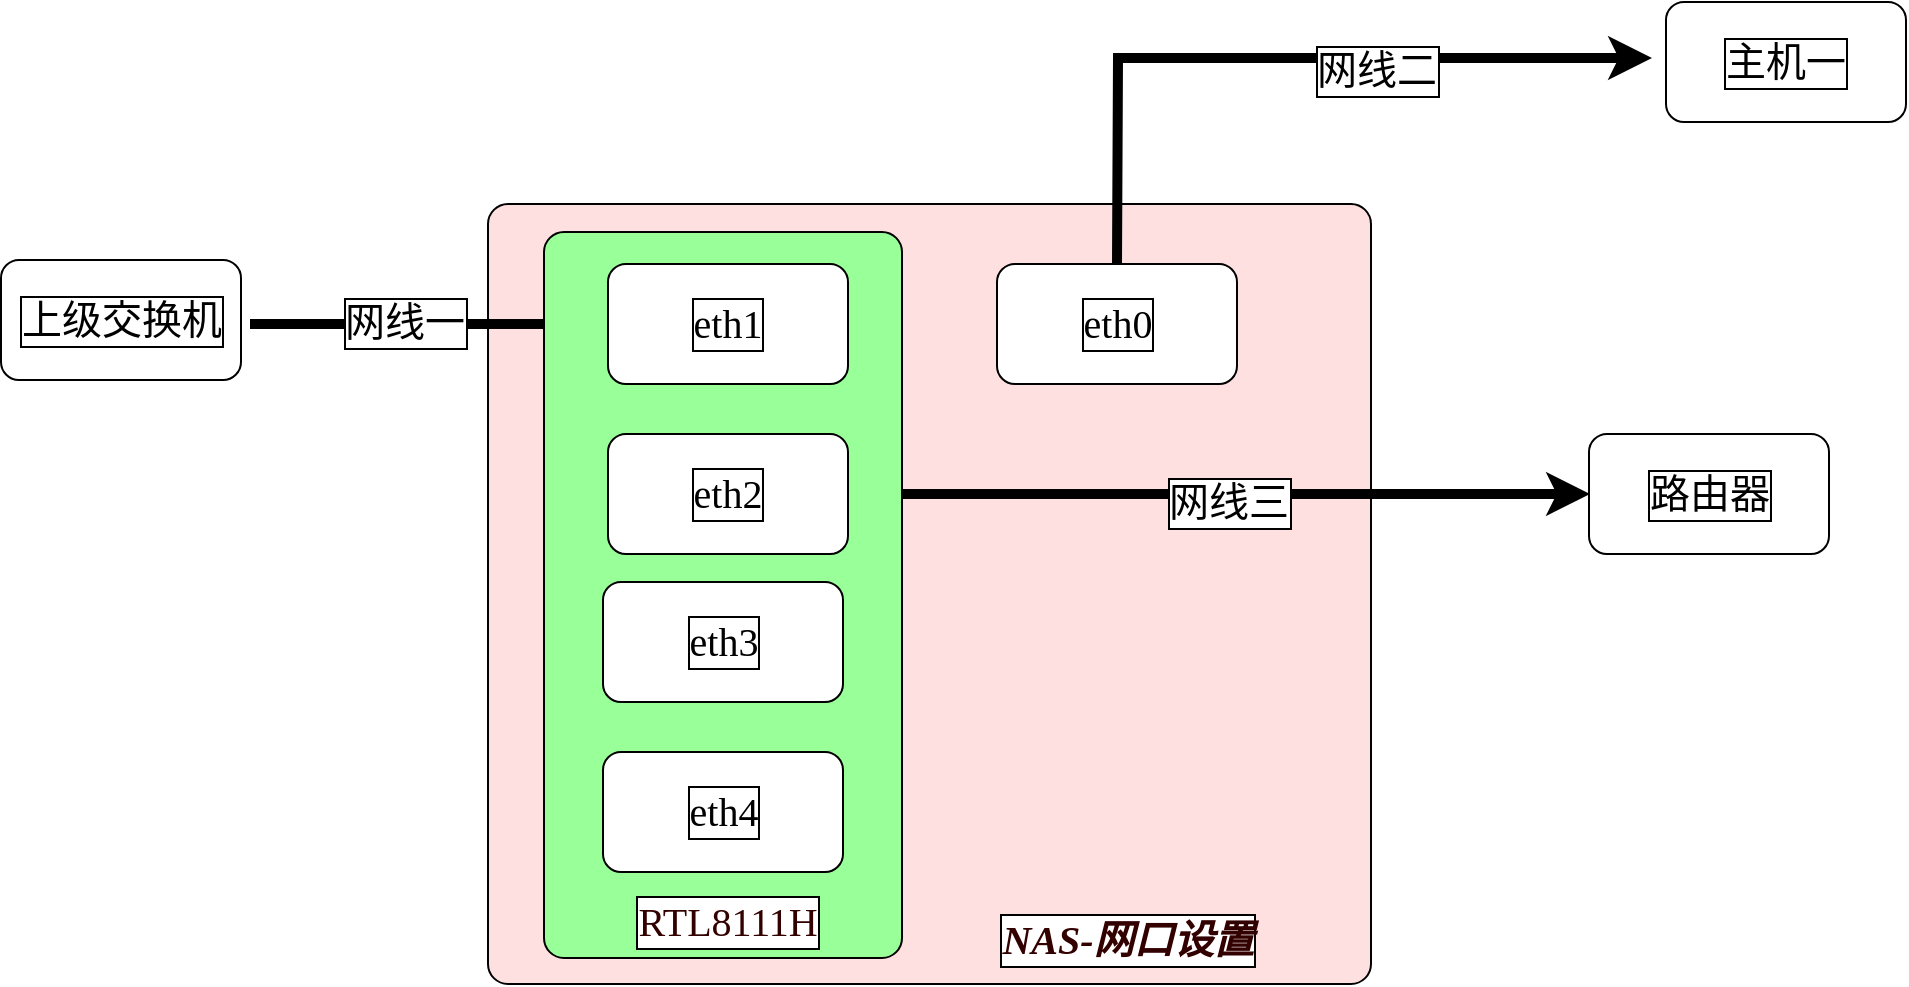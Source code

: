 <mxfile version="22.1.4" type="github">
  <diagram name="第 1 页" id="ytVl9bIwSj31jDskWyxF">
    <mxGraphModel dx="-21" dy="437" grid="0" gridSize="10" guides="1" tooltips="1" connect="1" arrows="1" fold="1" page="1" pageScale="1" pageWidth="827" pageHeight="1169" math="1" shadow="0">
      <root>
        <mxCell id="0" />
        <mxCell id="1" parent="0" />
        <mxCell id="ImSf26qow_SPLo1Z2qvM-1" value="" style="html=1;outlineConnect=0;whiteSpace=wrap;fillColor=#FFE0E0;shape=mxgraph.archimate3.application;archiType=rounded;labelBackgroundColor=default;labelBorderColor=default;" vertex="1" parent="1">
          <mxGeometry x="1791" y="157" width="441.5" height="390" as="geometry" />
        </mxCell>
        <mxCell id="ImSf26qow_SPLo1Z2qvM-6" value="&lt;font face=&quot;Times New Roman&quot;&gt;eth0&lt;/font&gt;" style="rounded=1;whiteSpace=wrap;html=1;hachureGap=4;fontFamily=Architects Daughter;fontSource=https%3A%2F%2Ffonts.googleapis.com%2Fcss%3Ffamily%3DArchitects%2BDaughter;fontSize=20;labelBackgroundColor=default;labelBorderColor=default;" vertex="1" parent="1">
          <mxGeometry x="2045.5" y="187" width="120" height="60" as="geometry" />
        </mxCell>
        <mxCell id="ImSf26qow_SPLo1Z2qvM-7" value="" style="endArrow=classic;html=1;rounded=0;hachureGap=4;fontFamily=Architects Daughter;fontSource=https%3A%2F%2Ffonts.googleapis.com%2Fcss%3Ffamily%3DArchitects%2BDaughter;fontSize=16;exitX=0.5;exitY=0;exitDx=0;exitDy=0;labelBackgroundColor=default;labelBorderColor=default;strokeWidth=5;" edge="1" parent="1" source="ImSf26qow_SPLo1Z2qvM-6">
          <mxGeometry width="50" height="50" relative="1" as="geometry">
            <mxPoint x="2136" y="137" as="sourcePoint" />
            <mxPoint x="2373" y="84" as="targetPoint" />
            <Array as="points">
              <mxPoint x="2106" y="84" />
            </Array>
          </mxGeometry>
        </mxCell>
        <mxCell id="ImSf26qow_SPLo1Z2qvM-8" value="网线二" style="edgeLabel;html=1;align=center;verticalAlign=middle;resizable=0;points=[];fontSize=20;fontFamily=Architects Daughter;labelBackgroundColor=default;labelBorderColor=default;" vertex="1" connectable="0" parent="ImSf26qow_SPLo1Z2qvM-7">
          <mxGeometry x="0.255" y="-6" relative="1" as="geometry">
            <mxPoint as="offset" />
          </mxGeometry>
        </mxCell>
        <mxCell id="ImSf26qow_SPLo1Z2qvM-9" value="" style="endArrow=classic;html=1;rounded=0;hachureGap=4;fontFamily=Architects Daughter;fontSource=https%3A%2F%2Ffonts.googleapis.com%2Fcss%3Ffamily%3DArchitects%2BDaughter;fontSize=16;exitX=1;exitY=0.5;exitDx=0;exitDy=0;labelBackgroundColor=default;labelBorderColor=default;strokeWidth=5;" edge="1" parent="1" source="ImSf26qow_SPLo1Z2qvM-3">
          <mxGeometry width="50" height="50" relative="1" as="geometry">
            <mxPoint x="2288" y="372" as="sourcePoint" />
            <mxPoint x="2342" y="302" as="targetPoint" />
            <Array as="points" />
          </mxGeometry>
        </mxCell>
        <mxCell id="ImSf26qow_SPLo1Z2qvM-10" value="网线三" style="edgeLabel;html=1;align=center;verticalAlign=middle;resizable=0;points=[];fontSize=20;fontFamily=Architects Daughter;labelBackgroundColor=default;labelBorderColor=default;" vertex="1" connectable="0" parent="ImSf26qow_SPLo1Z2qvM-9">
          <mxGeometry x="0.021" y="-4" relative="1" as="geometry">
            <mxPoint as="offset" />
          </mxGeometry>
        </mxCell>
        <mxCell id="ImSf26qow_SPLo1Z2qvM-11" value="" style="endArrow=classic;html=1;rounded=0;hachureGap=4;fontFamily=Architects Daughter;fontSource=https%3A%2F%2Ffonts.googleapis.com%2Fcss%3Ffamily%3DArchitects%2BDaughter;fontSize=16;entryX=0;entryY=0.5;entryDx=0;entryDy=0;labelBackgroundColor=default;labelBorderColor=default;strokeWidth=5;" edge="1" parent="1" target="ImSf26qow_SPLo1Z2qvM-2">
          <mxGeometry width="50" height="50" relative="1" as="geometry">
            <mxPoint x="1672" y="217" as="sourcePoint" />
            <mxPoint x="1735" y="202" as="targetPoint" />
            <Array as="points" />
          </mxGeometry>
        </mxCell>
        <mxCell id="ImSf26qow_SPLo1Z2qvM-12" value="网线一" style="edgeLabel;html=1;align=center;verticalAlign=middle;resizable=0;points=[];fontSize=20;fontFamily=Architects Daughter;labelBackgroundColor=default;labelBorderColor=default;" vertex="1" connectable="0" parent="ImSf26qow_SPLo1Z2qvM-11">
          <mxGeometry x="-0.142" y="1" relative="1" as="geometry">
            <mxPoint as="offset" />
          </mxGeometry>
        </mxCell>
        <mxCell id="ImSf26qow_SPLo1Z2qvM-13" value="&lt;b&gt;&lt;i&gt;&lt;font face=&quot;Times New Roman&quot; color=&quot;#330000&quot;&gt;NAS-网口设置&lt;/font&gt;&lt;/i&gt;&lt;/b&gt;" style="text;html=1;strokeColor=none;fillColor=none;align=center;verticalAlign=middle;whiteSpace=wrap;rounded=0;fontSize=20;fontFamily=Architects Daughter;labelBackgroundColor=default;labelBorderColor=default;" vertex="1" parent="1">
          <mxGeometry x="2039" y="510" width="144" height="30" as="geometry" />
        </mxCell>
        <mxCell id="ImSf26qow_SPLo1Z2qvM-14" value="上级交换机" style="rounded=1;whiteSpace=wrap;html=1;hachureGap=4;fontFamily=Architects Daughter;fontSource=https%3A%2F%2Ffonts.googleapis.com%2Fcss%3Ffamily%3DArchitects%2BDaughter;fontSize=20;labelBackgroundColor=default;labelBorderColor=default;" vertex="1" parent="1">
          <mxGeometry x="1547.5" y="185" width="120" height="60" as="geometry" />
        </mxCell>
        <mxCell id="ImSf26qow_SPLo1Z2qvM-15" value="主机一" style="rounded=1;whiteSpace=wrap;html=1;hachureGap=4;fontFamily=Architects Daughter;fontSource=https%3A%2F%2Ffonts.googleapis.com%2Fcss%3Ffamily%3DArchitects%2BDaughter;fontSize=20;labelBackgroundColor=default;labelBorderColor=default;" vertex="1" parent="1">
          <mxGeometry x="2380" y="56" width="120" height="60" as="geometry" />
        </mxCell>
        <mxCell id="ImSf26qow_SPLo1Z2qvM-16" value="路由器" style="rounded=1;whiteSpace=wrap;html=1;hachureGap=4;fontFamily=Architects Daughter;fontSource=https%3A%2F%2Ffonts.googleapis.com%2Fcss%3Ffamily%3DArchitects%2BDaughter;fontSize=20;labelBackgroundColor=default;labelBorderColor=default;" vertex="1" parent="1">
          <mxGeometry x="2341.5" y="272" width="120" height="60" as="geometry" />
        </mxCell>
        <mxCell id="ImSf26qow_SPLo1Z2qvM-17" value="" style="html=1;outlineConnect=0;whiteSpace=wrap;fillColor=#99FF99;shape=mxgraph.archimate3.application;archiType=rounded;labelBackgroundColor=default;labelBorderColor=default;" vertex="1" parent="1">
          <mxGeometry x="1819" y="171" width="179" height="363" as="geometry" />
        </mxCell>
        <mxCell id="ImSf26qow_SPLo1Z2qvM-2" value="&lt;font face=&quot;Times New Roman&quot;&gt;eth1&lt;/font&gt;" style="rounded=1;whiteSpace=wrap;html=1;hachureGap=4;fontFamily=Architects Daughter;fontSource=https%3A%2F%2Ffonts.googleapis.com%2Fcss%3Ffamily%3DArchitects%2BDaughter;fontSize=20;labelBackgroundColor=default;labelBorderColor=default;" vertex="1" parent="1">
          <mxGeometry x="1851" y="187" width="120" height="60" as="geometry" />
        </mxCell>
        <mxCell id="ImSf26qow_SPLo1Z2qvM-3" value="&lt;font face=&quot;Times New Roman&quot;&gt;eth2&lt;/font&gt;" style="rounded=1;whiteSpace=wrap;html=1;hachureGap=4;fontFamily=Architects Daughter;fontSource=https%3A%2F%2Ffonts.googleapis.com%2Fcss%3Ffamily%3DArchitects%2BDaughter;fontSize=20;labelBackgroundColor=default;labelBorderColor=default;" vertex="1" parent="1">
          <mxGeometry x="1851" y="272" width="120" height="60" as="geometry" />
        </mxCell>
        <mxCell id="ImSf26qow_SPLo1Z2qvM-4" value="&lt;font face=&quot;Times New Roman&quot;&gt;eth3&lt;/font&gt;" style="rounded=1;whiteSpace=wrap;html=1;hachureGap=4;fontFamily=Architects Daughter;fontSource=https%3A%2F%2Ffonts.googleapis.com%2Fcss%3Ffamily%3DArchitects%2BDaughter;fontSize=20;labelBackgroundColor=default;labelBorderColor=default;" vertex="1" parent="1">
          <mxGeometry x="1848.5" y="346" width="120" height="60" as="geometry" />
        </mxCell>
        <mxCell id="ImSf26qow_SPLo1Z2qvM-5" value="&lt;font face=&quot;Times New Roman&quot;&gt;eth4&lt;/font&gt;" style="rounded=1;whiteSpace=wrap;html=1;hachureGap=4;fontFamily=Architects Daughter;fontSource=https%3A%2F%2Ffonts.googleapis.com%2Fcss%3Ffamily%3DArchitects%2BDaughter;fontSize=20;labelBackgroundColor=default;labelBorderColor=default;" vertex="1" parent="1">
          <mxGeometry x="1848.5" y="431" width="120" height="60" as="geometry" />
        </mxCell>
        <mxCell id="ImSf26qow_SPLo1Z2qvM-18" value="&lt;font face=&quot;Times New Roman&quot; color=&quot;#330000&quot;&gt;RTL8111H&lt;/font&gt;" style="text;html=1;strokeColor=none;fillColor=none;align=center;verticalAlign=middle;whiteSpace=wrap;rounded=0;fontSize=20;fontFamily=Architects Daughter;labelBackgroundColor=default;labelBorderColor=default;" vertex="1" parent="1">
          <mxGeometry x="1839" y="501" width="144" height="30" as="geometry" />
        </mxCell>
      </root>
    </mxGraphModel>
  </diagram>
</mxfile>
